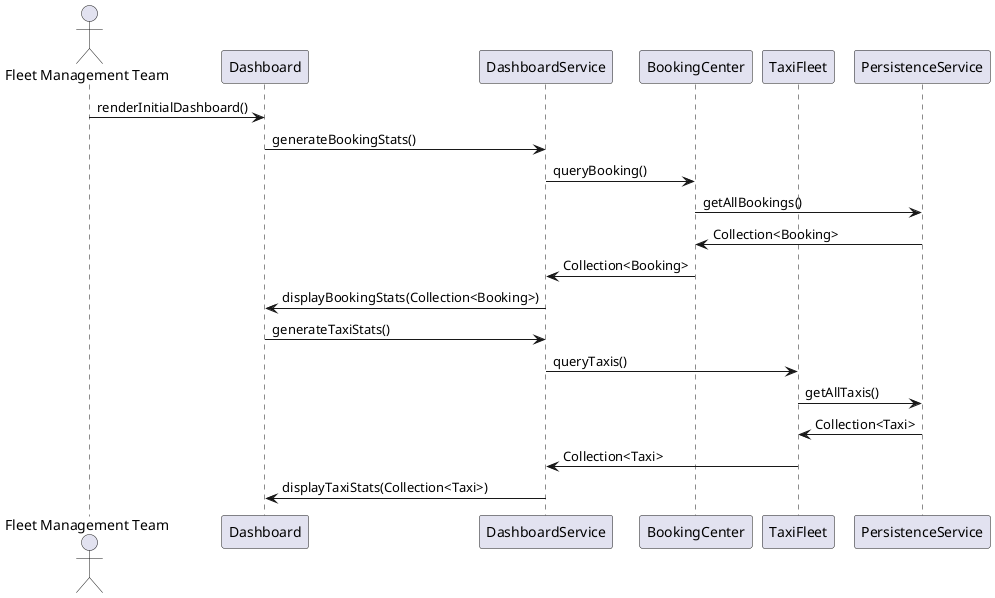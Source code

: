 @startuml DashboardServiceSequence

actor "Fleet Management Team" as FleetTeam
participant "Dashboard" as Dashboard
participant "DashboardService" as DashboardService
participant "BookingCenter" as BookingCenter
participant "TaxiFleet" as TaxiFleet
participant "PersistenceService" as PersistenceService


FleetTeam -> Dashboard : renderInitialDashboard()
Dashboard -> DashboardService : generateBookingStats()
DashboardService -> BookingCenter : queryBooking()
BookingCenter -> PersistenceService : getAllBookings()
PersistenceService -> BookingCenter : Collection<Booking>
BookingCenter -> DashboardService : Collection<Booking>
DashboardService -> Dashboard : displayBookingStats(Collection<Booking>)

Dashboard -> DashboardService : generateTaxiStats()
DashboardService -> TaxiFleet : queryTaxis()
TaxiFleet -> PersistenceService : getAllTaxis()
PersistenceService -> TaxiFleet : Collection<Taxi>
TaxiFleet -> DashboardService : Collection<Taxi>
DashboardService -> Dashboard : displayTaxiStats(Collection<Taxi>)